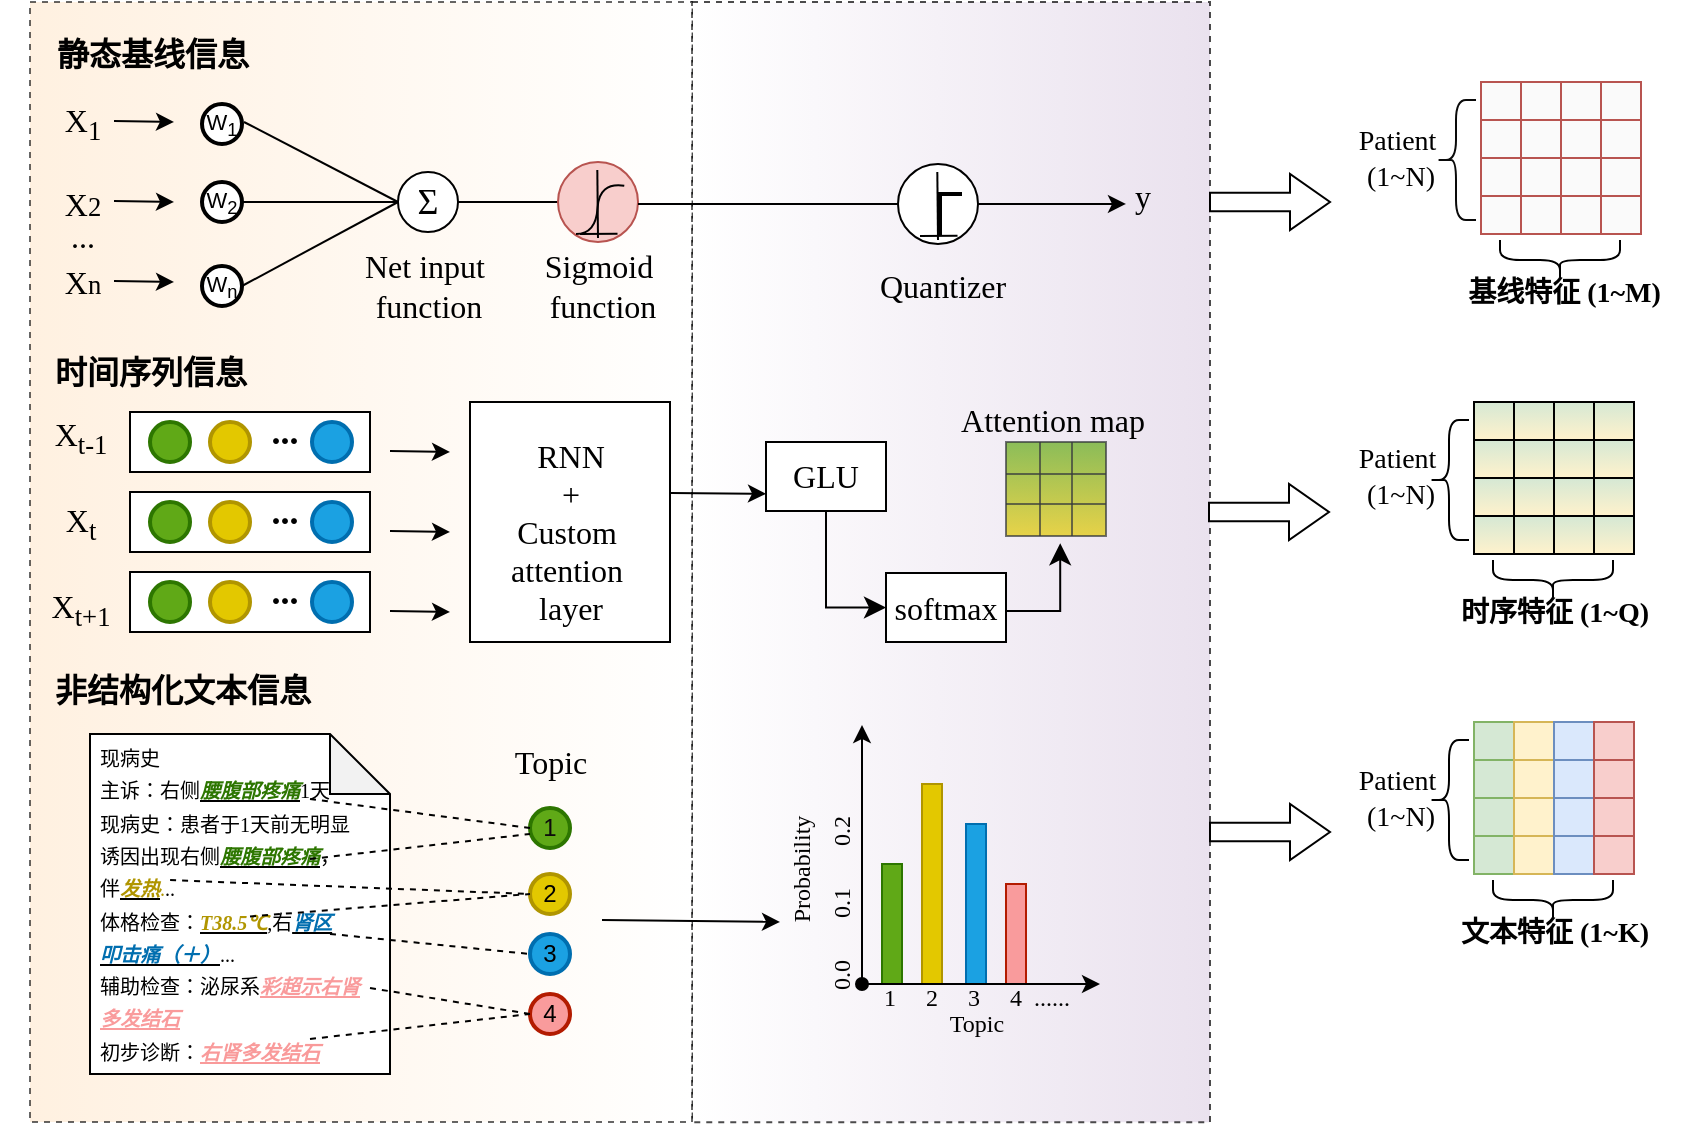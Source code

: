 <mxfile version="24.6.4" type="github">
  <diagram name="第 1 页" id="3Ex1gelbT3P_ntSuGqmM">
    <mxGraphModel dx="1006" dy="711" grid="1" gridSize="10" guides="1" tooltips="1" connect="1" arrows="1" fold="1" page="1" pageScale="1" pageWidth="1169" pageHeight="827" math="1" shadow="0">
      <root>
        <mxCell id="0" />
        <mxCell id="1" parent="0" />
        <mxCell id="1dCOiZsP5RgUN_IQabog-585" value="" style="rounded=0;whiteSpace=wrap;html=1;gradientColor=#e1d5e7;gradientDirection=east;opacity=70;dashed=1;" vertex="1" parent="1">
          <mxGeometry x="581" y="80" width="259" height="560.13" as="geometry" />
        </mxCell>
        <mxCell id="1dCOiZsP5RgUN_IQabog-583" value="" style="rounded=0;whiteSpace=wrap;html=1;gradientColor=#ffe7cc;gradientDirection=west;opacity=60;dashed=1;" vertex="1" parent="1">
          <mxGeometry x="250" y="80" width="331" height="560" as="geometry" />
        </mxCell>
        <mxCell id="1dCOiZsP5RgUN_IQabog-1" value="&lt;p style=&quot;margin-top: 0pt; margin-bottom: 0pt; margin-left: 0in; direction: ltr; unicode-bidi: embed; font-size: 16px;&quot;&gt;&lt;b&gt;&lt;span style=&quot;font-family: 宋体;&quot;&gt;静态基线&lt;/span&gt;&lt;span style=&quot;font-family: 宋体;&quot;&gt;信息&lt;/span&gt;&lt;/b&gt;&lt;/p&gt;" style="text;html=1;align=center;verticalAlign=middle;resizable=0;points=[];autosize=1;strokeColor=none;fillColor=none;" vertex="1" parent="1">
          <mxGeometry x="251" y="91" width="120" height="30" as="geometry" />
        </mxCell>
        <mxCell id="1dCOiZsP5RgUN_IQabog-3" value="&lt;p style=&quot;margin-top: 0pt; margin-bottom: 0pt; margin-left: 0in; direction: ltr; unicode-bidi: embed; font-size: 16px;&quot;&gt;&lt;font style=&quot;font-size: 16px;&quot; face=&quot;宋体&quot;&gt;&lt;b&gt;&lt;span style=&quot;&quot;&gt;非&lt;/span&gt;&lt;span style=&quot;&quot;&gt;结构化文本信息&lt;/span&gt;&lt;/b&gt;&lt;/font&gt;&lt;/p&gt;" style="text;html=1;align=center;verticalAlign=middle;resizable=0;points=[];autosize=1;strokeColor=none;fillColor=none;" vertex="1" parent="1">
          <mxGeometry x="251" y="409" width="150" height="30" as="geometry" />
        </mxCell>
        <mxCell id="1dCOiZsP5RgUN_IQabog-84" value="&lt;p style=&quot;language:zh-CN;margin-top:0pt;margin-bottom:0pt;margin-left:0in;&lt;br/&gt;text-align:left;direction:ltr;unicode-bidi:embed;mso-line-break-override:none;&lt;br/&gt;word-break:normal;punctuation-wrap:hanging&quot;&gt;&lt;font face=&quot;Times New Roman&quot; style=&quot;font-size: 16px;&quot;&gt;Sigmoid&amp;nbsp;&lt;/font&gt;&lt;/p&gt;&lt;p style=&quot;language:zh-CN;margin-top:0pt;margin-bottom:0pt;margin-left:0in;&lt;br/&gt;text-align:left;direction:ltr;unicode-bidi:embed;mso-line-break-override:none;&lt;br/&gt;word-break:normal;punctuation-wrap:hanging&quot;&gt;&lt;font face=&quot;Times New Roman&quot; style=&quot;font-size: 16px;&quot;&gt;function&lt;/font&gt;&lt;/p&gt;" style="text;html=1;align=center;verticalAlign=middle;resizable=0;points=[];autosize=1;strokeColor=none;fillColor=none;" vertex="1" parent="1">
          <mxGeometry x="496" y="197" width="80" height="50" as="geometry" />
        </mxCell>
        <mxCell id="1dCOiZsP5RgUN_IQabog-91" value="" style="endArrow=classic;html=1;rounded=0;" edge="1" parent="1">
          <mxGeometry width="50" height="50" relative="1" as="geometry">
            <mxPoint x="430" y="304.5" as="sourcePoint" />
            <mxPoint x="460" y="305" as="targetPoint" />
          </mxGeometry>
        </mxCell>
        <mxCell id="1dCOiZsP5RgUN_IQabog-92" value="" style="endArrow=classic;html=1;rounded=0;" edge="1" parent="1">
          <mxGeometry width="50" height="50" relative="1" as="geometry">
            <mxPoint x="430" y="344.5" as="sourcePoint" />
            <mxPoint x="460" y="345" as="targetPoint" />
          </mxGeometry>
        </mxCell>
        <mxCell id="1dCOiZsP5RgUN_IQabog-93" value="" style="endArrow=classic;html=1;rounded=0;" edge="1" parent="1">
          <mxGeometry width="50" height="50" relative="1" as="geometry">
            <mxPoint x="430" y="384.5" as="sourcePoint" />
            <mxPoint x="460" y="385" as="targetPoint" />
          </mxGeometry>
        </mxCell>
        <mxCell id="1dCOiZsP5RgUN_IQabog-115" value="" style="rounded=0;whiteSpace=wrap;html=1;" vertex="1" parent="1">
          <mxGeometry x="470" y="280" width="100" height="120" as="geometry" />
        </mxCell>
        <mxCell id="1dCOiZsP5RgUN_IQabog-116" value="&lt;p style=&quot;margin-top: 0pt; margin-bottom: 0pt; margin-left: 0in; direction: ltr; unicode-bidi: embed; font-size: 16px;&quot;&gt;&lt;font face=&quot;Times New Roman&quot; style=&quot;font-size: 16px;&quot;&gt;RNN&lt;/font&gt;&lt;/p&gt;&lt;p style=&quot;margin-top: 0pt; margin-bottom: 0pt; margin-left: 0in; direction: ltr; unicode-bidi: embed; font-size: 16px;&quot;&gt;&lt;font face=&quot;Times New Roman&quot; style=&quot;font-size: 16px;&quot;&gt;+&lt;/font&gt;&lt;/p&gt;&lt;p style=&quot;margin-top: 0pt; margin-bottom: 0pt; margin-left: 0in; direction: ltr; unicode-bidi: embed; font-size: 16px;&quot;&gt;&lt;font face=&quot;Times New Roman&quot; style=&quot;font-size: 16px;&quot;&gt;Custom&amp;nbsp;&lt;/font&gt;&lt;/p&gt;&lt;p style=&quot;margin-top: 0pt; margin-bottom: 0pt; margin-left: 0in; direction: ltr; unicode-bidi: embed; font-size: 16px;&quot;&gt;&lt;font face=&quot;Times New Roman&quot; style=&quot;font-size: 16px;&quot;&gt;attention&amp;nbsp;&lt;/font&gt;&lt;/p&gt;&lt;p style=&quot;margin-top: 0pt; margin-bottom: 0pt; margin-left: 0in; direction: ltr; unicode-bidi: embed; font-size: 16px;&quot;&gt;&lt;font face=&quot;Times New Roman&quot; style=&quot;font-size: 16px;&quot;&gt;layer&lt;/font&gt;&lt;/p&gt;" style="text;html=1;align=center;verticalAlign=middle;resizable=0;points=[];autosize=1;strokeColor=none;fillColor=none;" vertex="1" parent="1">
          <mxGeometry x="480" y="290" width="80" height="110" as="geometry" />
        </mxCell>
        <mxCell id="1dCOiZsP5RgUN_IQabog-118" value="" style="endArrow=classic;html=1;rounded=0;exitX=0.965;exitY=0.379;exitDx=0;exitDy=0;exitPerimeter=0;entryX=0;entryY=0.75;entryDx=0;entryDy=0;" edge="1" parent="1" target="1dCOiZsP5RgUN_IQabog-459">
          <mxGeometry width="50" height="50" relative="1" as="geometry">
            <mxPoint x="570.5" y="325.48" as="sourcePoint" />
            <mxPoint x="600" y="326" as="targetPoint" />
          </mxGeometry>
        </mxCell>
        <mxCell id="1dCOiZsP5RgUN_IQabog-217" value="" style="shape=note;whiteSpace=wrap;html=1;backgroundOutline=1;darkOpacity=0.05;" vertex="1" parent="1">
          <mxGeometry x="280" y="446" width="150" height="170" as="geometry" />
        </mxCell>
        <mxCell id="1dCOiZsP5RgUN_IQabog-219" value="&lt;p style=&quot;margin-top: 0pt; margin-bottom: 0pt; margin-left: 0in; direction: ltr; unicode-bidi: embed; line-height: 170%;&quot;&gt;&lt;font face=&quot;宋体&quot;&gt;&lt;span style=&quot;font-size: 10px;&quot;&gt;现病史&lt;/span&gt;&lt;/font&gt;&lt;/p&gt;&lt;p style=&quot;margin-top: 0pt; margin-bottom: 0pt; margin-left: 0in; direction: ltr; unicode-bidi: embed; line-height: 170%;&quot;&gt;&lt;font style=&quot;font-size: 10px;&quot; face=&quot;宋体&quot;&gt;主诉：&lt;/font&gt;&lt;span style=&quot;background-color: initial; font-size: 10px;&quot;&gt;&lt;font face=&quot;宋体&quot;&gt;右侧&lt;u style=&quot;&quot;&gt;&lt;b&gt;&lt;i&gt;&lt;font color=&quot;#2d7600&quot;&gt;腰腹部疼痛&lt;/font&gt;&lt;/i&gt;&lt;/b&gt;&lt;/u&gt;1天&lt;/font&gt;&lt;/span&gt;&lt;/p&gt;&lt;p style=&quot;margin-top: 0pt; margin-bottom: 0pt; margin-left: 0in; direction: ltr; unicode-bidi: embed; line-height: 170%;&quot;&gt;&lt;font style=&quot;font-size: 10px;&quot; face=&quot;宋体&quot;&gt;现病史：&lt;/font&gt;&lt;span style=&quot;background-color: initial; font-size: 10px;&quot;&gt;&lt;font face=&quot;宋体&quot;&gt;患者于1天前无明显&lt;/font&gt;&lt;/span&gt;&lt;/p&gt;&lt;p style=&quot;margin-top: 0pt; margin-bottom: 0pt; margin-left: 0in; direction: ltr; unicode-bidi: embed; line-height: 170%;&quot;&gt;&lt;span style=&quot;background-color: initial; font-size: 10px;&quot;&gt;&lt;font face=&quot;宋体&quot;&gt;诱因出现右侧&lt;i&gt;&lt;u&gt;&lt;b&gt;&lt;font color=&quot;#2d7600&quot;&gt;腰腹部疼痛&lt;/font&gt;&lt;/b&gt;&lt;/u&gt;&lt;/i&gt;，&lt;/font&gt;&lt;/span&gt;&lt;/p&gt;&lt;p style=&quot;margin-top: 0pt; margin-bottom: 0pt; margin-left: 0in; direction: ltr; unicode-bidi: embed; line-height: 170%;&quot;&gt;&lt;span style=&quot;background-color: initial; font-size: 10px;&quot;&gt;&lt;font face=&quot;宋体&quot;&gt;伴&lt;i&gt;&lt;b&gt;&lt;u&gt;&lt;font color=&quot;#b09500&quot;&gt;发热&lt;/font&gt;&lt;/u&gt;&lt;/b&gt;&lt;/i&gt;&lt;/font&gt;&lt;/span&gt;&lt;span style=&quot;background-color: initial; font-family: 宋体; font-size: 10px;&quot;&gt;&lt;font color=&quot;#b09500&quot;&gt;.&lt;/font&gt;..&lt;/span&gt;&lt;/p&gt;&lt;p style=&quot;margin-top: 0pt; margin-bottom: 0pt; margin-left: 0in; direction: ltr; unicode-bidi: embed; line-height: 170%;&quot;&gt;&lt;font style=&quot;background-color: initial; font-size: 10px;&quot; face=&quot;宋体&quot;&gt;体格检查：&lt;/font&gt;&lt;span style=&quot;background-color: initial; font-size: 10px;&quot;&gt;&lt;font face=&quot;宋体&quot;&gt;&lt;i&gt;&lt;u&gt;&lt;b&gt;&lt;font color=&quot;#b09500&quot;&gt;T38.5℃&lt;/font&gt;&lt;/b&gt;&lt;/u&gt;&lt;/i&gt;,&lt;/font&gt;&lt;/span&gt;&lt;span style=&quot;background-color: initial; font-size: 10px;&quot;&gt;&lt;font face=&quot;宋体&quot;&gt;右&lt;b&gt;&lt;i&gt;&lt;u&gt;&lt;font color=&quot;#006eaf&quot;&gt;肾区&lt;/font&gt;&lt;/u&gt;&lt;/i&gt;&lt;/b&gt;&lt;/font&gt;&lt;/span&gt;&lt;/p&gt;&lt;p style=&quot;margin-top: 0pt; margin-bottom: 0pt; margin-left: 0in; direction: ltr; unicode-bidi: embed; line-height: 170%;&quot;&gt;&lt;span style=&quot;background-color: initial; font-size: 10px;&quot;&gt;&lt;font face=&quot;宋体&quot;&gt;&lt;b&gt;&lt;i&gt;&lt;u&gt;&lt;font color=&quot;#006eaf&quot;&gt;叩击痛（＋）&lt;/font&gt;&lt;/u&gt;&lt;/i&gt;&lt;/b&gt;...&lt;/font&gt;&lt;/span&gt;&lt;/p&gt;&lt;p style=&quot;margin-top: 0pt; margin-bottom: 0pt; margin-left: 0in; direction: ltr; unicode-bidi: embed; line-height: 170%;&quot;&gt;&lt;font style=&quot;font-size: 10px;&quot; face=&quot;宋体&quot;&gt;辅助检查：&lt;/font&gt;&lt;span style=&quot;background-color: initial; font-size: 10px;&quot;&gt;&lt;font face=&quot;宋体&quot;&gt;泌尿系&lt;i&gt;&lt;b style=&quot;&quot;&gt;&lt;font style=&quot;&quot; color=&quot;#f99b9c&quot;&gt;&lt;u&gt;彩超示右肾&lt;/u&gt;&lt;/font&gt;&lt;/b&gt;&lt;/i&gt;&lt;/font&gt;&lt;/span&gt;&lt;/p&gt;&lt;p style=&quot;margin-top: 0pt; margin-bottom: 0pt; margin-left: 0in; direction: ltr; unicode-bidi: embed; line-height: 170%;&quot;&gt;&lt;span style=&quot;background-color: initial; font-size: 10px;&quot;&gt;&lt;font color=&quot;#f99b9c&quot; face=&quot;宋体&quot;&gt;&lt;i&gt;&lt;b style=&quot;&quot;&gt;&lt;u&gt;多发结石&lt;/u&gt;&lt;/b&gt;&lt;/i&gt;&lt;/font&gt;&lt;/span&gt;&lt;/p&gt;&lt;p style=&quot;margin-top: 0pt; margin-bottom: 0pt; margin-left: 0in; direction: ltr; unicode-bidi: embed; line-height: 170%;&quot;&gt;&lt;font style=&quot;font-size: 10px;&quot; face=&quot;宋体&quot;&gt;初步诊断：&lt;/font&gt;&lt;span style=&quot;background-color: initial; font-size: 10px;&quot;&gt;&lt;font color=&quot;#f99a9a&quot; face=&quot;宋体&quot;&gt;&lt;u&gt;&lt;i style=&quot;&quot;&gt;&lt;b style=&quot;&quot;&gt;右肾&lt;/b&gt;&lt;/i&gt;&lt;b style=&quot;&quot;&gt;&lt;i style=&quot;&quot;&gt;多发结石&lt;/i&gt;&lt;/b&gt;&lt;/u&gt;&lt;/font&gt;&lt;/span&gt;&lt;/p&gt;" style="text;html=1;align=left;verticalAlign=middle;resizable=0;points=[];autosize=1;strokeColor=none;fillColor=none;fontSize=9;" vertex="1" parent="1">
          <mxGeometry x="283" y="447" width="150" height="170" as="geometry" />
        </mxCell>
        <mxCell id="1dCOiZsP5RgUN_IQabog-221" value="&lt;font color=&quot;#0d0c0c&quot;&gt;1&lt;/font&gt;" style="ellipse;whiteSpace=wrap;html=1;aspect=fixed;fillColor=#60a917;strokeColor=#2D7600;fontColor=#ffffff;strokeWidth=2;" vertex="1" parent="1">
          <mxGeometry x="500" y="483" width="20" height="20" as="geometry" />
        </mxCell>
        <mxCell id="1dCOiZsP5RgUN_IQabog-222" value="2" style="ellipse;whiteSpace=wrap;html=1;aspect=fixed;fillColor=#e3c800;fontColor=#000000;strokeColor=#B09500;strokeWidth=2;" vertex="1" parent="1">
          <mxGeometry x="500" y="516" width="20" height="20" as="geometry" />
        </mxCell>
        <mxCell id="1dCOiZsP5RgUN_IQabog-223" value="3" style="ellipse;whiteSpace=wrap;html=1;aspect=fixed;fillColor=#1ba1e2;fontColor=#000000;strokeColor=#006eaf;strokeWidth=2;" vertex="1" parent="1">
          <mxGeometry x="500" y="546" width="20" height="20" as="geometry" />
        </mxCell>
        <mxCell id="1dCOiZsP5RgUN_IQabog-224" value="4" style="ellipse;whiteSpace=wrap;html=1;aspect=fixed;fillColor=#f99b9c;fontColor=#000000;strokeColor=#b31b00;strokeWidth=2;" vertex="1" parent="1">
          <mxGeometry x="500" y="576" width="20" height="20" as="geometry" />
        </mxCell>
        <mxCell id="1dCOiZsP5RgUN_IQabog-228" value="&lt;p style=&quot;margin-top: 0pt; margin-bottom: 0pt; margin-left: 0in; direction: ltr; unicode-bidi: embed; font-size: 16px;&quot;&gt;&lt;font face=&quot;Times New Roman&quot;&gt;Topic&lt;/font&gt;&lt;/p&gt;" style="text;html=1;align=center;verticalAlign=middle;resizable=0;points=[];autosize=1;strokeColor=none;fillColor=none;" vertex="1" parent="1">
          <mxGeometry x="480" y="444.5" width="60" height="30" as="geometry" />
        </mxCell>
        <mxCell id="1dCOiZsP5RgUN_IQabog-230" value="" style="endArrow=none;dashed=1;html=1;rounded=0;entryX=0;entryY=0.5;entryDx=0;entryDy=0;" edge="1" parent="1" target="1dCOiZsP5RgUN_IQabog-221">
          <mxGeometry width="50" height="50" relative="1" as="geometry">
            <mxPoint x="390" y="478.5" as="sourcePoint" />
            <mxPoint x="500" y="486" as="targetPoint" />
          </mxGeometry>
        </mxCell>
        <mxCell id="1dCOiZsP5RgUN_IQabog-231" value="" style="endArrow=none;dashed=1;html=1;rounded=0;" edge="1" parent="1">
          <mxGeometry width="50" height="50" relative="1" as="geometry">
            <mxPoint x="390" y="508.5" as="sourcePoint" />
            <mxPoint x="500" y="496" as="targetPoint" />
          </mxGeometry>
        </mxCell>
        <mxCell id="1dCOiZsP5RgUN_IQabog-234" value="" style="endArrow=none;dashed=1;html=1;rounded=0;exitX=0.247;exitY=0.465;exitDx=0;exitDy=0;exitPerimeter=0;" edge="1" parent="1">
          <mxGeometry width="50" height="50" relative="1" as="geometry">
            <mxPoint x="320.05" y="519.05" as="sourcePoint" />
            <mxPoint x="500" y="526" as="targetPoint" />
          </mxGeometry>
        </mxCell>
        <mxCell id="1dCOiZsP5RgUN_IQabog-236" value="" style="endArrow=none;dashed=1;html=1;rounded=0;" edge="1" parent="1">
          <mxGeometry width="50" height="50" relative="1" as="geometry">
            <mxPoint x="360" y="537.25" as="sourcePoint" />
            <mxPoint x="500" y="526" as="targetPoint" />
          </mxGeometry>
        </mxCell>
        <mxCell id="1dCOiZsP5RgUN_IQabog-237" value="" style="endArrow=none;dashed=1;html=1;rounded=0;entryX=0;entryY=0.5;entryDx=0;entryDy=0;exitX=0.78;exitY=0.582;exitDx=0;exitDy=0;exitPerimeter=0;" edge="1" parent="1" source="1dCOiZsP5RgUN_IQabog-219" target="1dCOiZsP5RgUN_IQabog-223">
          <mxGeometry width="50" height="50" relative="1" as="geometry">
            <mxPoint x="370" y="558.5" as="sourcePoint" />
            <mxPoint x="480" y="546" as="targetPoint" />
          </mxGeometry>
        </mxCell>
        <mxCell id="1dCOiZsP5RgUN_IQabog-239" value="" style="endArrow=none;dashed=1;html=1;rounded=0;" edge="1" parent="1">
          <mxGeometry width="50" height="50" relative="1" as="geometry">
            <mxPoint x="390" y="598.5" as="sourcePoint" />
            <mxPoint x="500" y="586" as="targetPoint" />
          </mxGeometry>
        </mxCell>
        <mxCell id="1dCOiZsP5RgUN_IQabog-240" value="" style="endArrow=none;dashed=1;html=1;rounded=0;entryX=0;entryY=0.5;entryDx=0;entryDy=0;" edge="1" parent="1" target="1dCOiZsP5RgUN_IQabog-224">
          <mxGeometry width="50" height="50" relative="1" as="geometry">
            <mxPoint x="420" y="573" as="sourcePoint" />
            <mxPoint x="530" y="560.5" as="targetPoint" />
          </mxGeometry>
        </mxCell>
        <mxCell id="1dCOiZsP5RgUN_IQabog-241" value="" style="endArrow=classic;html=1;rounded=0;" edge="1" parent="1">
          <mxGeometry width="50" height="50" relative="1" as="geometry">
            <mxPoint x="536" y="539" as="sourcePoint" />
            <mxPoint x="625" y="540" as="targetPoint" />
          </mxGeometry>
        </mxCell>
        <mxCell id="1dCOiZsP5RgUN_IQabog-264" value="" style="group" vertex="1" connectable="0" parent="1">
          <mxGeometry x="621" y="441.5" width="164" height="164.5" as="geometry" />
        </mxCell>
        <mxCell id="1dCOiZsP5RgUN_IQabog-244" value="" style="endArrow=classic;html=1;rounded=0;startArrow=oval;startFill=1;" edge="1" parent="1dCOiZsP5RgUN_IQabog-264">
          <mxGeometry width="50" height="50" relative="1" as="geometry">
            <mxPoint x="45" y="129.5" as="sourcePoint" />
            <mxPoint x="45" as="targetPoint" />
          </mxGeometry>
        </mxCell>
        <mxCell id="1dCOiZsP5RgUN_IQabog-245" value="&lt;font face=&quot;Times New Roman&quot;&gt;Probability&lt;/font&gt;" style="text;html=1;align=center;verticalAlign=middle;resizable=0;points=[];autosize=1;strokeColor=none;fillColor=none;rotation=-90;" vertex="1" parent="1dCOiZsP5RgUN_IQabog-264">
          <mxGeometry x="-25" y="57.5" width="80" height="30" as="geometry" />
        </mxCell>
        <mxCell id="1dCOiZsP5RgUN_IQabog-246" value="&lt;font face=&quot;Times New Roman&quot;&gt;Topic&lt;/font&gt;" style="text;html=1;align=center;verticalAlign=middle;resizable=0;points=[];autosize=1;strokeColor=none;fillColor=none;rotation=0;" vertex="1" parent="1dCOiZsP5RgUN_IQabog-264">
          <mxGeometry x="77" y="134.5" width="50" height="30" as="geometry" />
        </mxCell>
        <mxCell id="1dCOiZsP5RgUN_IQabog-248" value="&lt;font face=&quot;Times New Roman&quot;&gt;1&amp;nbsp; &amp;nbsp; &amp;nbsp;2&amp;nbsp; &amp;nbsp; &amp;nbsp;3&amp;nbsp; &amp;nbsp; &amp;nbsp;4&amp;nbsp; ......&lt;/font&gt;" style="text;html=1;align=center;verticalAlign=middle;resizable=0;points=[];autosize=1;strokeColor=none;fillColor=none;rotation=0;" vertex="1" parent="1dCOiZsP5RgUN_IQabog-264">
          <mxGeometry x="42" y="121.5" width="120" height="30" as="geometry" />
        </mxCell>
        <mxCell id="1dCOiZsP5RgUN_IQabog-249" value="&lt;font face=&quot;Times New Roman&quot;&gt;0.0&amp;nbsp; &amp;nbsp; &amp;nbsp; &amp;nbsp;0.1&amp;nbsp; &amp;nbsp; &amp;nbsp; &amp;nbsp;0.2&lt;/font&gt;" style="text;html=1;align=center;verticalAlign=middle;resizable=0;points=[];autosize=1;strokeColor=none;fillColor=none;rotation=-90;" vertex="1" parent="1dCOiZsP5RgUN_IQabog-264">
          <mxGeometry x="-20" y="74.5" width="110" height="30" as="geometry" />
        </mxCell>
        <mxCell id="1dCOiZsP5RgUN_IQabog-252" value="" style="rounded=0;whiteSpace=wrap;html=1;fillColor=#60a917;strokeColor=#2d7600;" vertex="1" parent="1dCOiZsP5RgUN_IQabog-264">
          <mxGeometry x="55" y="69.5" width="10" height="60" as="geometry" />
        </mxCell>
        <mxCell id="1dCOiZsP5RgUN_IQabog-253" value="" style="rounded=0;whiteSpace=wrap;html=1;fillColor=#e3c800;strokeColor=#b09500;" vertex="1" parent="1dCOiZsP5RgUN_IQabog-264">
          <mxGeometry x="75" y="29.5" width="10" height="100" as="geometry" />
        </mxCell>
        <mxCell id="1dCOiZsP5RgUN_IQabog-255" value="" style="rounded=0;whiteSpace=wrap;html=1;fillColor=#1ba1e2;strokeColor=#006eaf;" vertex="1" parent="1dCOiZsP5RgUN_IQabog-264">
          <mxGeometry x="97" y="49.5" width="10" height="80" as="geometry" />
        </mxCell>
        <mxCell id="1dCOiZsP5RgUN_IQabog-256" value="" style="rounded=0;whiteSpace=wrap;html=1;fillColor=#f99b9c;strokeColor=#b31b00;" vertex="1" parent="1dCOiZsP5RgUN_IQabog-264">
          <mxGeometry x="117" y="79.5" width="10" height="50" as="geometry" />
        </mxCell>
        <mxCell id="1dCOiZsP5RgUN_IQabog-259" value="" style="endArrow=classic;html=1;rounded=0;exitX=0.182;exitY=0.833;exitDx=0;exitDy=0;exitPerimeter=0;" edge="1" parent="1dCOiZsP5RgUN_IQabog-264">
          <mxGeometry width="50" height="50" relative="1" as="geometry">
            <mxPoint x="43.99" y="129.48" as="sourcePoint" />
            <mxPoint x="164" y="129.5" as="targetPoint" />
          </mxGeometry>
        </mxCell>
        <mxCell id="1dCOiZsP5RgUN_IQabog-459" value="&lt;font style=&quot;font-size: 16px;&quot; face=&quot;Times New Roman&quot;&gt;GLU&lt;/font&gt;" style="rounded=0;whiteSpace=wrap;html=1;" vertex="1" parent="1">
          <mxGeometry x="618" y="300" width="60" height="34.5" as="geometry" />
        </mxCell>
        <mxCell id="1dCOiZsP5RgUN_IQabog-461" value="&lt;font style=&quot;font-size: 16px;&quot; face=&quot;Times New Roman&quot;&gt;softmax&lt;/font&gt;" style="rounded=0;whiteSpace=wrap;html=1;" vertex="1" parent="1">
          <mxGeometry x="678" y="365.5" width="60" height="34.5" as="geometry" />
        </mxCell>
        <mxCell id="1dCOiZsP5RgUN_IQabog-467" value="" style="shape=table;startSize=0;container=1;collapsible=0;childLayout=tableLayout;fontSize=16;gradientDirection=north;fillColor=#e3c800;strokeColor=#36393d;gradientColor=#60a917;opacity=70;" vertex="1" parent="1">
          <mxGeometry x="738" y="300" width="50" height="47" as="geometry" />
        </mxCell>
        <mxCell id="1dCOiZsP5RgUN_IQabog-472" value="" style="shape=tableRow;horizontal=0;startSize=0;swimlaneHead=0;swimlaneBody=0;strokeColor=inherit;top=0;left=0;bottom=0;right=0;collapsible=0;dropTarget=0;fillColor=none;points=[[0,0.5],[1,0.5]];portConstraint=eastwest;fontSize=16;opacity=80;" vertex="1" parent="1dCOiZsP5RgUN_IQabog-467">
          <mxGeometry width="50" height="16" as="geometry" />
        </mxCell>
        <mxCell id="1dCOiZsP5RgUN_IQabog-473" value="" style="shape=partialRectangle;html=1;whiteSpace=wrap;connectable=0;strokeColor=inherit;overflow=hidden;fillColor=none;top=0;left=0;bottom=0;right=0;pointerEvents=1;fontSize=16;opacity=80;" vertex="1" parent="1dCOiZsP5RgUN_IQabog-472">
          <mxGeometry width="17" height="16" as="geometry">
            <mxRectangle width="17" height="16" as="alternateBounds" />
          </mxGeometry>
        </mxCell>
        <mxCell id="1dCOiZsP5RgUN_IQabog-474" value="" style="shape=partialRectangle;html=1;whiteSpace=wrap;connectable=0;strokeColor=inherit;overflow=hidden;fillColor=none;top=0;left=0;bottom=0;right=0;pointerEvents=1;fontSize=16;opacity=80;" vertex="1" parent="1dCOiZsP5RgUN_IQabog-472">
          <mxGeometry x="17" width="16" height="16" as="geometry">
            <mxRectangle width="16" height="16" as="alternateBounds" />
          </mxGeometry>
        </mxCell>
        <mxCell id="1dCOiZsP5RgUN_IQabog-475" value="" style="shape=partialRectangle;html=1;whiteSpace=wrap;connectable=0;strokeColor=inherit;overflow=hidden;fillColor=none;top=0;left=0;bottom=0;right=0;pointerEvents=1;fontSize=16;opacity=80;" vertex="1" parent="1dCOiZsP5RgUN_IQabog-472">
          <mxGeometry x="33" width="17" height="16" as="geometry">
            <mxRectangle width="17" height="16" as="alternateBounds" />
          </mxGeometry>
        </mxCell>
        <mxCell id="1dCOiZsP5RgUN_IQabog-468" value="" style="shape=tableRow;horizontal=0;startSize=0;swimlaneHead=0;swimlaneBody=0;strokeColor=inherit;top=0;left=0;bottom=0;right=0;collapsible=0;dropTarget=0;fillColor=none;points=[[0,0.5],[1,0.5]];portConstraint=eastwest;fontSize=16;opacity=80;" vertex="1" parent="1dCOiZsP5RgUN_IQabog-467">
          <mxGeometry y="16" width="50" height="15" as="geometry" />
        </mxCell>
        <mxCell id="1dCOiZsP5RgUN_IQabog-469" value="" style="shape=partialRectangle;html=1;whiteSpace=wrap;connectable=0;strokeColor=inherit;overflow=hidden;fillColor=none;top=0;left=0;bottom=0;right=0;pointerEvents=1;fontSize=16;opacity=80;" vertex="1" parent="1dCOiZsP5RgUN_IQabog-468">
          <mxGeometry width="17" height="15" as="geometry">
            <mxRectangle width="17" height="15" as="alternateBounds" />
          </mxGeometry>
        </mxCell>
        <mxCell id="1dCOiZsP5RgUN_IQabog-470" value="" style="shape=partialRectangle;html=1;whiteSpace=wrap;connectable=0;strokeColor=inherit;overflow=hidden;fillColor=none;top=0;left=0;bottom=0;right=0;pointerEvents=1;fontSize=16;opacity=80;" vertex="1" parent="1dCOiZsP5RgUN_IQabog-468">
          <mxGeometry x="17" width="16" height="15" as="geometry">
            <mxRectangle width="16" height="15" as="alternateBounds" />
          </mxGeometry>
        </mxCell>
        <mxCell id="1dCOiZsP5RgUN_IQabog-471" value="" style="shape=partialRectangle;html=1;whiteSpace=wrap;connectable=0;strokeColor=inherit;overflow=hidden;fillColor=none;top=0;left=0;bottom=0;right=0;pointerEvents=1;fontSize=16;opacity=80;" vertex="1" parent="1dCOiZsP5RgUN_IQabog-468">
          <mxGeometry x="33" width="17" height="15" as="geometry">
            <mxRectangle width="17" height="15" as="alternateBounds" />
          </mxGeometry>
        </mxCell>
        <mxCell id="1dCOiZsP5RgUN_IQabog-476" value="" style="shape=tableRow;horizontal=0;startSize=0;swimlaneHead=0;swimlaneBody=0;strokeColor=inherit;top=0;left=0;bottom=0;right=0;collapsible=0;dropTarget=0;fillColor=none;points=[[0,0.5],[1,0.5]];portConstraint=eastwest;fontSize=16;opacity=80;" vertex="1" parent="1dCOiZsP5RgUN_IQabog-467">
          <mxGeometry y="31" width="50" height="16" as="geometry" />
        </mxCell>
        <mxCell id="1dCOiZsP5RgUN_IQabog-477" value="" style="shape=partialRectangle;html=1;whiteSpace=wrap;connectable=0;strokeColor=inherit;overflow=hidden;fillColor=none;top=0;left=0;bottom=0;right=0;pointerEvents=1;fontSize=16;opacity=80;" vertex="1" parent="1dCOiZsP5RgUN_IQabog-476">
          <mxGeometry width="17" height="16" as="geometry">
            <mxRectangle width="17" height="16" as="alternateBounds" />
          </mxGeometry>
        </mxCell>
        <mxCell id="1dCOiZsP5RgUN_IQabog-478" value="" style="shape=partialRectangle;html=1;whiteSpace=wrap;connectable=0;strokeColor=inherit;overflow=hidden;fillColor=none;top=0;left=0;bottom=0;right=0;pointerEvents=1;fontSize=16;opacity=80;" vertex="1" parent="1dCOiZsP5RgUN_IQabog-476">
          <mxGeometry x="17" width="16" height="16" as="geometry">
            <mxRectangle width="16" height="16" as="alternateBounds" />
          </mxGeometry>
        </mxCell>
        <mxCell id="1dCOiZsP5RgUN_IQabog-479" value="" style="shape=partialRectangle;html=1;whiteSpace=wrap;connectable=0;strokeColor=inherit;overflow=hidden;fillColor=none;top=0;left=0;bottom=0;right=0;pointerEvents=1;fontSize=16;opacity=80;" vertex="1" parent="1dCOiZsP5RgUN_IQabog-476">
          <mxGeometry x="33" width="17" height="16" as="geometry">
            <mxRectangle width="17" height="16" as="alternateBounds" />
          </mxGeometry>
        </mxCell>
        <mxCell id="1dCOiZsP5RgUN_IQabog-481" value="" style="edgeStyle=segmentEdgeStyle;endArrow=classic;html=1;curved=0;rounded=0;endSize=8;startSize=8;entryX=0.542;entryY=1.225;entryDx=0;entryDy=0;entryPerimeter=0;" edge="1" parent="1" target="1dCOiZsP5RgUN_IQabog-476">
          <mxGeometry width="50" height="50" relative="1" as="geometry">
            <mxPoint x="738" y="384.5" as="sourcePoint" />
            <mxPoint x="788" y="334.5" as="targetPoint" />
          </mxGeometry>
        </mxCell>
        <mxCell id="1dCOiZsP5RgUN_IQabog-482" value="" style="edgeStyle=segmentEdgeStyle;endArrow=classic;html=1;curved=0;rounded=0;endSize=8;startSize=8;entryX=0;entryY=0.5;entryDx=0;entryDy=0;exitX=0.5;exitY=1;exitDx=0;exitDy=0;" edge="1" parent="1" source="1dCOiZsP5RgUN_IQabog-459" target="1dCOiZsP5RgUN_IQabog-461">
          <mxGeometry width="50" height="50" relative="1" as="geometry">
            <mxPoint x="618" y="384.5" as="sourcePoint" />
            <mxPoint x="668" y="334.5" as="targetPoint" />
            <Array as="points">
              <mxPoint x="648" y="383" />
            </Array>
          </mxGeometry>
        </mxCell>
        <mxCell id="1dCOiZsP5RgUN_IQabog-483" value="&lt;font style=&quot;font-size: 16px;&quot; face=&quot;Times New Roman&quot;&gt;Attention map&lt;/font&gt;" style="text;html=1;align=center;verticalAlign=middle;resizable=0;points=[];autosize=1;strokeColor=none;fillColor=none;" vertex="1" parent="1">
          <mxGeometry x="701" y="274" width="120" height="30" as="geometry" />
        </mxCell>
        <mxCell id="1dCOiZsP5RgUN_IQabog-486" value="&lt;font style=&quot;font-size: 11px;&quot;&gt;W&lt;sub&gt;1&lt;/sub&gt;&lt;/font&gt;" style="ellipse;whiteSpace=wrap;html=1;aspect=fixed;strokeWidth=2;" vertex="1" parent="1">
          <mxGeometry x="336" y="131" width="20" height="20" as="geometry" />
        </mxCell>
        <mxCell id="1dCOiZsP5RgUN_IQabog-488" value="&lt;font style=&quot;font-size: 11px;&quot;&gt;W&lt;sub&gt;2&lt;/sub&gt;&lt;/font&gt;" style="ellipse;whiteSpace=wrap;html=1;aspect=fixed;strokeWidth=2;" vertex="1" parent="1">
          <mxGeometry x="336" y="170" width="20" height="20" as="geometry" />
        </mxCell>
        <mxCell id="1dCOiZsP5RgUN_IQabog-489" value="&lt;font style=&quot;font-size: 11px;&quot;&gt;W&lt;sub&gt;n&lt;/sub&gt;&lt;/font&gt;" style="ellipse;whiteSpace=wrap;html=1;aspect=fixed;strokeWidth=2;" vertex="1" parent="1">
          <mxGeometry x="336" y="212" width="20" height="20" as="geometry" />
        </mxCell>
        <mxCell id="1dCOiZsP5RgUN_IQabog-493" value="&lt;font style=&quot;font-size: 18px;&quot; face=&quot;Times New Roman&quot;&gt;Σ&lt;/font&gt;" style="ellipse;whiteSpace=wrap;html=1;aspect=fixed;" vertex="1" parent="1">
          <mxGeometry x="434" y="165" width="30" height="30" as="geometry" />
        </mxCell>
        <mxCell id="1dCOiZsP5RgUN_IQabog-495" value="&lt;p style=&quot;language:zh-CN;margin-top:0pt;margin-bottom:0pt;margin-left:0in;&lt;br/&gt;text-align:left;direction:ltr;unicode-bidi:embed;mso-line-break-override:none;&lt;br/&gt;word-break:normal;punctuation-wrap:hanging&quot;&gt;&lt;font face=&quot;Times New Roman&quot;&gt;&lt;span style=&quot;font-size: 16px;&quot;&gt;Net input&amp;nbsp;&lt;/span&gt;&lt;/font&gt;&lt;/p&gt;&lt;p style=&quot;language:zh-CN;margin-top:0pt;margin-bottom:0pt;margin-left:0in;&lt;br/&gt;text-align:left;direction:ltr;unicode-bidi:embed;mso-line-break-override:none;&lt;br/&gt;word-break:normal;punctuation-wrap:hanging&quot;&gt;&lt;font face=&quot;Times New Roman&quot;&gt;&lt;span style=&quot;font-size: 16px;&quot;&gt;function&lt;/span&gt;&lt;/font&gt;&lt;/p&gt;" style="text;html=1;align=center;verticalAlign=middle;resizable=0;points=[];autosize=1;strokeColor=none;fillColor=none;" vertex="1" parent="1">
          <mxGeometry x="404" y="197" width="90" height="50" as="geometry" />
        </mxCell>
        <mxCell id="1dCOiZsP5RgUN_IQabog-500" value="&lt;p style=&quot;language:zh-CN;margin-top:0pt;margin-bottom:0pt;margin-left:0in;&lt;br/&gt;text-align:left;direction:ltr;unicode-bidi:embed;mso-line-break-override:none;&lt;br/&gt;word-break:normal;punctuation-wrap:hanging&quot;&gt;&lt;font face=&quot;Times New Roman&quot;&gt;&lt;span style=&quot;font-size: 16px;&quot;&gt;X&lt;sub&gt;1&lt;/sub&gt;&lt;/span&gt;&lt;/font&gt;&lt;/p&gt;" style="text;html=1;align=center;verticalAlign=middle;resizable=0;points=[];autosize=1;strokeColor=none;fillColor=none;" vertex="1" parent="1">
          <mxGeometry x="256" y="121" width="40" height="40" as="geometry" />
        </mxCell>
        <mxCell id="1dCOiZsP5RgUN_IQabog-502" value="&lt;p style=&quot;language:zh-CN;margin-top:0pt;margin-bottom:0pt;margin-left:0in;&lt;br/&gt;text-align:left;direction:ltr;unicode-bidi:embed;mso-line-break-override:none;&lt;br/&gt;word-break:normal;punctuation-wrap:hanging&quot;&gt;&lt;font face=&quot;Times New Roman&quot;&gt;&lt;span style=&quot;font-size: 16px;&quot;&gt;X&lt;/span&gt;&lt;span style=&quot;font-size: 13.333px;&quot;&gt;2&lt;/span&gt;&lt;/font&gt;&lt;/p&gt;" style="text;html=1;align=center;verticalAlign=middle;resizable=0;points=[];autosize=1;strokeColor=none;fillColor=none;" vertex="1" parent="1">
          <mxGeometry x="256" y="166" width="40" height="30" as="geometry" />
        </mxCell>
        <mxCell id="1dCOiZsP5RgUN_IQabog-503" value="&lt;p style=&quot;language:zh-CN;margin-top:0pt;margin-bottom:0pt;margin-left:0in;&lt;br/&gt;text-align:left;direction:ltr;unicode-bidi:embed;mso-line-break-override:none;&lt;br/&gt;word-break:normal;punctuation-wrap:hanging&quot;&gt;&lt;font face=&quot;Times New Roman&quot;&gt;&lt;span style=&quot;font-size: 16px;&quot;&gt;X&lt;/span&gt;&lt;span style=&quot;font-size: 13.333px;&quot;&gt;n&lt;/span&gt;&lt;/font&gt;&lt;/p&gt;" style="text;html=1;align=center;verticalAlign=middle;resizable=0;points=[];autosize=1;strokeColor=none;fillColor=none;" vertex="1" parent="1">
          <mxGeometry x="256" y="205" width="40" height="30" as="geometry" />
        </mxCell>
        <mxCell id="1dCOiZsP5RgUN_IQabog-511" value="" style="endArrow=classic;html=1;rounded=0;" edge="1" parent="1">
          <mxGeometry width="50" height="50" relative="1" as="geometry">
            <mxPoint x="292" y="139.5" as="sourcePoint" />
            <mxPoint x="322" y="140" as="targetPoint" />
          </mxGeometry>
        </mxCell>
        <mxCell id="1dCOiZsP5RgUN_IQabog-512" value="" style="endArrow=classic;html=1;rounded=0;" edge="1" parent="1">
          <mxGeometry width="50" height="50" relative="1" as="geometry">
            <mxPoint x="292" y="179.5" as="sourcePoint" />
            <mxPoint x="322" y="180" as="targetPoint" />
          </mxGeometry>
        </mxCell>
        <mxCell id="1dCOiZsP5RgUN_IQabog-513" value="" style="endArrow=classic;html=1;rounded=0;" edge="1" parent="1">
          <mxGeometry width="50" height="50" relative="1" as="geometry">
            <mxPoint x="292" y="219.5" as="sourcePoint" />
            <mxPoint x="322" y="220" as="targetPoint" />
          </mxGeometry>
        </mxCell>
        <mxCell id="1dCOiZsP5RgUN_IQabog-514" value="" style="endArrow=none;html=1;rounded=0;entryX=0;entryY=0.5;entryDx=0;entryDy=0;" edge="1" parent="1" target="1dCOiZsP5RgUN_IQabog-493">
          <mxGeometry width="50" height="50" relative="1" as="geometry">
            <mxPoint x="357" y="140" as="sourcePoint" />
            <mxPoint x="407" y="90" as="targetPoint" />
          </mxGeometry>
        </mxCell>
        <mxCell id="1dCOiZsP5RgUN_IQabog-515" value="" style="endArrow=none;html=1;rounded=0;entryX=0;entryY=0.5;entryDx=0;entryDy=0;exitX=1;exitY=0.5;exitDx=0;exitDy=0;" edge="1" parent="1" source="1dCOiZsP5RgUN_IQabog-488" target="1dCOiZsP5RgUN_IQabog-493">
          <mxGeometry width="50" height="50" relative="1" as="geometry">
            <mxPoint x="367" y="150" as="sourcePoint" />
            <mxPoint x="444" y="190" as="targetPoint" />
          </mxGeometry>
        </mxCell>
        <mxCell id="1dCOiZsP5RgUN_IQabog-516" value="" style="endArrow=none;html=1;rounded=0;entryX=0;entryY=0.5;entryDx=0;entryDy=0;exitX=1;exitY=0.5;exitDx=0;exitDy=0;" edge="1" parent="1" source="1dCOiZsP5RgUN_IQabog-489" target="1dCOiZsP5RgUN_IQabog-493">
          <mxGeometry width="50" height="50" relative="1" as="geometry">
            <mxPoint x="377" y="160" as="sourcePoint" />
            <mxPoint x="454" y="200" as="targetPoint" />
          </mxGeometry>
        </mxCell>
        <mxCell id="1dCOiZsP5RgUN_IQabog-517" value="" style="endArrow=none;html=1;rounded=0;entryX=0;entryY=0.5;entryDx=0;entryDy=0;exitX=1;exitY=0.5;exitDx=0;exitDy=0;" edge="1" parent="1" source="1dCOiZsP5RgUN_IQabog-493" target="1dCOiZsP5RgUN_IQabog-490">
          <mxGeometry width="50" height="50" relative="1" as="geometry">
            <mxPoint x="387" y="170" as="sourcePoint" />
            <mxPoint x="464" y="210" as="targetPoint" />
          </mxGeometry>
        </mxCell>
        <mxCell id="1dCOiZsP5RgUN_IQabog-530" value="&lt;p style=&quot;language:zh-CN;margin-top:0pt;margin-bottom:0pt;margin-left:0in;&lt;br/&gt;text-align:left;direction:ltr;unicode-bidi:embed;mso-line-break-override:none;&lt;br/&gt;word-break:normal;punctuation-wrap:hanging&quot;&gt;&lt;font face=&quot;Times New Roman&quot;&gt;&lt;span style=&quot;font-size: 16px;&quot;&gt;y&lt;/span&gt;&lt;/font&gt;&lt;/p&gt;" style="text;html=1;align=center;verticalAlign=middle;resizable=0;points=[];autosize=1;strokeColor=none;fillColor=none;" vertex="1" parent="1">
          <mxGeometry x="791" y="162" width="30" height="30" as="geometry" />
        </mxCell>
        <mxCell id="1dCOiZsP5RgUN_IQabog-531" value="" style="group" vertex="1" connectable="0" parent="1">
          <mxGeometry x="514" y="160" width="40" height="40" as="geometry" />
        </mxCell>
        <mxCell id="1dCOiZsP5RgUN_IQabog-490" value="" style="ellipse;whiteSpace=wrap;html=1;aspect=fixed;fillColor=#f8cecc;strokeColor=#b85450;" vertex="1" parent="1dCOiZsP5RgUN_IQabog-531">
          <mxGeometry width="40" height="40" as="geometry" />
        </mxCell>
        <mxCell id="1dCOiZsP5RgUN_IQabog-521" value="" style="endArrow=none;html=1;rounded=0;" edge="1" parent="1dCOiZsP5RgUN_IQabog-531">
          <mxGeometry width="50" height="50" relative="1" as="geometry">
            <mxPoint x="19.66" y="4" as="sourcePoint" />
            <mxPoint x="20" y="38" as="targetPoint" />
          </mxGeometry>
        </mxCell>
        <mxCell id="1dCOiZsP5RgUN_IQabog-523" value="" style="curved=1;endArrow=none;html=1;rounded=0;endFill=0;entryX=1;entryY=0;entryDx=0;entryDy=0;" edge="1" parent="1dCOiZsP5RgUN_IQabog-531">
          <mxGeometry width="50" height="50" relative="1" as="geometry">
            <mxPoint x="9" y="36" as="sourcePoint" />
            <mxPoint x="33.142" y="11.858" as="targetPoint" />
            <Array as="points">
              <mxPoint x="19" y="36" />
              <mxPoint x="20.5" y="10" />
            </Array>
          </mxGeometry>
        </mxCell>
        <mxCell id="1dCOiZsP5RgUN_IQabog-527" value="" style="endArrow=none;html=1;rounded=0;entryX=0.719;entryY=0.897;entryDx=0;entryDy=0;entryPerimeter=0;" edge="1" parent="1dCOiZsP5RgUN_IQabog-531">
          <mxGeometry width="50" height="50" relative="1" as="geometry">
            <mxPoint x="11" y="36" as="sourcePoint" />
            <mxPoint x="29.76" y="35.88" as="targetPoint" />
          </mxGeometry>
        </mxCell>
        <mxCell id="1dCOiZsP5RgUN_IQabog-532" value="" style="group" vertex="1" connectable="0" parent="1">
          <mxGeometry x="684" y="161" width="40" height="40" as="geometry" />
        </mxCell>
        <mxCell id="1dCOiZsP5RgUN_IQabog-533" value="" style="ellipse;whiteSpace=wrap;html=1;aspect=fixed;" vertex="1" parent="1dCOiZsP5RgUN_IQabog-532">
          <mxGeometry width="40" height="40" as="geometry" />
        </mxCell>
        <mxCell id="1dCOiZsP5RgUN_IQabog-534" value="" style="endArrow=none;html=1;rounded=0;" edge="1" parent="1dCOiZsP5RgUN_IQabog-532">
          <mxGeometry width="50" height="50" relative="1" as="geometry">
            <mxPoint x="19.66" y="4" as="sourcePoint" />
            <mxPoint x="20" y="38" as="targetPoint" />
          </mxGeometry>
        </mxCell>
        <mxCell id="1dCOiZsP5RgUN_IQabog-536" value="" style="endArrow=none;html=1;rounded=0;entryX=0.719;entryY=0.897;entryDx=0;entryDy=0;entryPerimeter=0;" edge="1" parent="1dCOiZsP5RgUN_IQabog-532">
          <mxGeometry width="50" height="50" relative="1" as="geometry">
            <mxPoint x="11" y="36" as="sourcePoint" />
            <mxPoint x="29.76" y="35.88" as="targetPoint" />
          </mxGeometry>
        </mxCell>
        <mxCell id="1dCOiZsP5RgUN_IQabog-539" value="" style="shape=partialRectangle;whiteSpace=wrap;html=1;bottom=0;right=0;fillColor=none;strokeWidth=2;" vertex="1" parent="1dCOiZsP5RgUN_IQabog-532">
          <mxGeometry x="21" y="15" width="10" height="20" as="geometry" />
        </mxCell>
        <mxCell id="1dCOiZsP5RgUN_IQabog-541" value="&lt;p style=&quot;language:zh-CN;margin-top:0pt;margin-bottom:0pt;margin-left:0in;&lt;br/&gt;text-align:left;direction:ltr;unicode-bidi:embed;mso-line-break-override:none;&lt;br/&gt;word-break:normal;punctuation-wrap:hanging&quot;&gt;&lt;font face=&quot;Times New Roman&quot;&gt;&lt;span style=&quot;font-size: 16px;&quot;&gt;Quantizer&lt;/span&gt;&lt;/font&gt;&lt;/p&gt;" style="text;html=1;align=center;verticalAlign=middle;resizable=0;points=[];autosize=1;strokeColor=none;fillColor=none;" vertex="1" parent="1">
          <mxGeometry x="661" y="207" width="90" height="30" as="geometry" />
        </mxCell>
        <mxCell id="1dCOiZsP5RgUN_IQabog-543" value="&lt;p style=&quot;language:zh-CN;margin-top:0pt;margin-bottom:0pt;margin-left:0in;&lt;br/&gt;text-align:left;direction:ltr;unicode-bidi:embed;mso-line-break-override:none;&lt;br/&gt;word-break:normal;punctuation-wrap:hanging&quot;&gt;&lt;font face=&quot;Times New Roman&quot;&gt;&lt;span style=&quot;font-size: 16px;&quot;&gt;...&lt;/span&gt;&lt;/font&gt;&lt;/p&gt;" style="text;html=1;align=center;verticalAlign=middle;resizable=0;points=[];autosize=1;strokeColor=none;fillColor=none;" vertex="1" parent="1">
          <mxGeometry x="256" y="182" width="40" height="30" as="geometry" />
        </mxCell>
        <mxCell id="1dCOiZsP5RgUN_IQabog-455" value="" style="shape=curlyBracket;whiteSpace=wrap;html=1;rounded=1;labelPosition=left;verticalLabelPosition=middle;align=right;verticalAlign=middle;" vertex="1" parent="1">
          <mxGeometry x="949.5" y="289" width="20" height="60" as="geometry" />
        </mxCell>
        <mxCell id="1dCOiZsP5RgUN_IQabog-456" value="&lt;font style=&quot;font-size: 14px;&quot; face=&quot;Times New Roman&quot;&gt;Patient&amp;nbsp;&lt;/font&gt;&lt;div style=&quot;font-size: 14px;&quot;&gt;&lt;font style=&quot;font-size: 14px;&quot; face=&quot;Times New Roman&quot;&gt;(1~N)&lt;/font&gt;&lt;/div&gt;" style="text;html=1;align=center;verticalAlign=middle;resizable=0;points=[];autosize=1;strokeColor=none;fillColor=none;" vertex="1" parent="1">
          <mxGeometry x="899.5" y="293" width="70" height="50" as="geometry" />
        </mxCell>
        <mxCell id="1dCOiZsP5RgUN_IQabog-458" value="&lt;font style=&quot;font-size: 14px;&quot;&gt;&lt;font style=&quot;font-size: 14px;&quot;&gt;&lt;b&gt;&lt;font face=&quot;宋体&quot;&gt;时序特征&lt;/font&gt;&lt;font face=&quot;Times New Roman&quot;&gt; (1~Q)&lt;/font&gt;&lt;/b&gt;&lt;/font&gt;&lt;/font&gt;" style="text;html=1;align=center;verticalAlign=middle;resizable=0;points=[];autosize=1;strokeColor=none;fillColor=none;" vertex="1" parent="1">
          <mxGeometry x="951.5" y="370" width="120" height="30" as="geometry" />
        </mxCell>
        <mxCell id="1dCOiZsP5RgUN_IQabog-558" value="" style="group;fillColor=#d5e8d4;gradientColor=#fff2cc;" vertex="1" connectable="0" parent="1">
          <mxGeometry x="972" y="280" width="20" height="76" as="geometry" />
        </mxCell>
        <mxCell id="1dCOiZsP5RgUN_IQabog-546" value="" style="rounded=0;whiteSpace=wrap;html=1;fillColor=#d5e8d4;gradientColor=#fff2cc;" vertex="1" parent="1dCOiZsP5RgUN_IQabog-558">
          <mxGeometry y="19" width="20" height="19" as="geometry" />
        </mxCell>
        <mxCell id="1dCOiZsP5RgUN_IQabog-548" value="" style="rounded=0;whiteSpace=wrap;html=1;fillColor=#d5e8d4;gradientColor=#fff2cc;" vertex="1" parent="1dCOiZsP5RgUN_IQabog-558">
          <mxGeometry y="38" width="20" height="19" as="geometry" />
        </mxCell>
        <mxCell id="1dCOiZsP5RgUN_IQabog-549" value="" style="rounded=0;whiteSpace=wrap;html=1;fillColor=#d5e8d4;gradientColor=#fff2cc;" vertex="1" parent="1dCOiZsP5RgUN_IQabog-558">
          <mxGeometry y="57" width="20" height="19" as="geometry" />
        </mxCell>
        <mxCell id="1dCOiZsP5RgUN_IQabog-552" value="" style="rounded=0;whiteSpace=wrap;html=1;fillColor=#d5e8d4;gradientColor=#fff2cc;" vertex="1" parent="1dCOiZsP5RgUN_IQabog-558">
          <mxGeometry width="20" height="19" as="geometry" />
        </mxCell>
        <mxCell id="1dCOiZsP5RgUN_IQabog-559" value="" style="group;fillColor=#d5e8d4;gradientColor=#fff2cc;" vertex="1" connectable="0" parent="1">
          <mxGeometry x="992" y="280" width="20" height="76" as="geometry" />
        </mxCell>
        <mxCell id="1dCOiZsP5RgUN_IQabog-560" value="" style="rounded=0;whiteSpace=wrap;html=1;fillColor=#d5e8d4;gradientColor=#fff2cc;" vertex="1" parent="1dCOiZsP5RgUN_IQabog-559">
          <mxGeometry y="19" width="20" height="19" as="geometry" />
        </mxCell>
        <mxCell id="1dCOiZsP5RgUN_IQabog-561" value="" style="rounded=0;whiteSpace=wrap;html=1;fillColor=#d5e8d4;gradientColor=#fff2cc;" vertex="1" parent="1dCOiZsP5RgUN_IQabog-559">
          <mxGeometry y="38" width="20" height="19" as="geometry" />
        </mxCell>
        <mxCell id="1dCOiZsP5RgUN_IQabog-562" value="" style="rounded=0;whiteSpace=wrap;html=1;fillColor=#d5e8d4;gradientColor=#fff2cc;" vertex="1" parent="1dCOiZsP5RgUN_IQabog-559">
          <mxGeometry y="57" width="20" height="19" as="geometry" />
        </mxCell>
        <mxCell id="1dCOiZsP5RgUN_IQabog-563" value="" style="rounded=0;whiteSpace=wrap;html=1;fillColor=#d5e8d4;gradientColor=#fff2cc;" vertex="1" parent="1dCOiZsP5RgUN_IQabog-559">
          <mxGeometry width="20" height="19" as="geometry" />
        </mxCell>
        <mxCell id="1dCOiZsP5RgUN_IQabog-564" value="" style="group;fillColor=#d5e8d4;gradientColor=#fff2cc;" vertex="1" connectable="0" parent="1">
          <mxGeometry x="1012" y="280" width="20" height="76" as="geometry" />
        </mxCell>
        <mxCell id="1dCOiZsP5RgUN_IQabog-565" value="" style="rounded=0;whiteSpace=wrap;html=1;fillColor=#d5e8d4;gradientColor=#fff2cc;" vertex="1" parent="1dCOiZsP5RgUN_IQabog-564">
          <mxGeometry y="19" width="20" height="19" as="geometry" />
        </mxCell>
        <mxCell id="1dCOiZsP5RgUN_IQabog-566" value="" style="rounded=0;whiteSpace=wrap;html=1;fillColor=#d5e8d4;gradientColor=#fff2cc;" vertex="1" parent="1dCOiZsP5RgUN_IQabog-564">
          <mxGeometry y="38" width="20" height="19" as="geometry" />
        </mxCell>
        <mxCell id="1dCOiZsP5RgUN_IQabog-567" value="" style="rounded=0;whiteSpace=wrap;html=1;fillColor=#d5e8d4;gradientColor=#fff2cc;" vertex="1" parent="1dCOiZsP5RgUN_IQabog-564">
          <mxGeometry y="57" width="20" height="19" as="geometry" />
        </mxCell>
        <mxCell id="1dCOiZsP5RgUN_IQabog-568" value="" style="rounded=0;whiteSpace=wrap;html=1;fillColor=#d5e8d4;gradientColor=#fff2cc;" vertex="1" parent="1dCOiZsP5RgUN_IQabog-564">
          <mxGeometry width="20" height="19" as="geometry" />
        </mxCell>
        <mxCell id="1dCOiZsP5RgUN_IQabog-569" value="" style="group;fillColor=#d5e8d4;gradientColor=#fff2cc;" vertex="1" connectable="0" parent="1">
          <mxGeometry x="1032" y="280" width="20" height="76" as="geometry" />
        </mxCell>
        <mxCell id="1dCOiZsP5RgUN_IQabog-570" value="" style="rounded=0;whiteSpace=wrap;html=1;fillColor=#d5e8d4;gradientColor=#fff2cc;" vertex="1" parent="1dCOiZsP5RgUN_IQabog-569">
          <mxGeometry y="19" width="20" height="19" as="geometry" />
        </mxCell>
        <mxCell id="1dCOiZsP5RgUN_IQabog-571" value="" style="rounded=0;whiteSpace=wrap;html=1;fillColor=#d5e8d4;gradientColor=#fff2cc;" vertex="1" parent="1dCOiZsP5RgUN_IQabog-569">
          <mxGeometry y="38" width="20" height="19" as="geometry" />
        </mxCell>
        <mxCell id="1dCOiZsP5RgUN_IQabog-572" value="" style="rounded=0;whiteSpace=wrap;html=1;fillColor=#d5e8d4;gradientColor=#fff2cc;" vertex="1" parent="1dCOiZsP5RgUN_IQabog-569">
          <mxGeometry y="57" width="20" height="19" as="geometry" />
        </mxCell>
        <mxCell id="1dCOiZsP5RgUN_IQabog-573" value="" style="rounded=0;whiteSpace=wrap;html=1;fillColor=#d5e8d4;gradientColor=#fff2cc;" vertex="1" parent="1dCOiZsP5RgUN_IQabog-569">
          <mxGeometry width="20" height="19" as="geometry" />
        </mxCell>
        <mxCell id="1dCOiZsP5RgUN_IQabog-574" value="" style="shape=curlyBracket;whiteSpace=wrap;html=1;rounded=1;labelPosition=left;verticalLabelPosition=middle;align=right;verticalAlign=middle;rotation=-90;" vertex="1" parent="1">
          <mxGeometry x="1001.5" y="339" width="20" height="60" as="geometry" />
        </mxCell>
        <mxCell id="1dCOiZsP5RgUN_IQabog-589" value="" style="endArrow=none;html=1;rounded=0;entryX=0;entryY=0.5;entryDx=0;entryDy=0;" edge="1" parent="1" target="1dCOiZsP5RgUN_IQabog-533">
          <mxGeometry width="50" height="50" relative="1" as="geometry">
            <mxPoint x="554" y="181" as="sourcePoint" />
            <mxPoint x="604" y="131" as="targetPoint" />
          </mxGeometry>
        </mxCell>
        <mxCell id="1dCOiZsP5RgUN_IQabog-590" value="" style="endArrow=classic;html=1;rounded=0;entryX=0.233;entryY=0.633;entryDx=0;entryDy=0;entryPerimeter=0;" edge="1" parent="1" target="1dCOiZsP5RgUN_IQabog-530">
          <mxGeometry width="50" height="50" relative="1" as="geometry">
            <mxPoint x="724" y="181" as="sourcePoint" />
            <mxPoint x="774" y="131" as="targetPoint" />
          </mxGeometry>
        </mxCell>
        <mxCell id="1dCOiZsP5RgUN_IQabog-593" value="" style="shape=curlyBracket;whiteSpace=wrap;html=1;rounded=1;labelPosition=left;verticalLabelPosition=middle;align=right;verticalAlign=middle;fillColor=#fafafa;strokeColor=#0a0a0a;" vertex="1" parent="1">
          <mxGeometry x="953" y="129" width="20" height="60" as="geometry" />
        </mxCell>
        <mxCell id="1dCOiZsP5RgUN_IQabog-594" value="&lt;font style=&quot;font-size: 14px;&quot; face=&quot;Times New Roman&quot;&gt;Patient&amp;nbsp;&lt;/font&gt;&lt;div style=&quot;font-size: 14px;&quot;&gt;&lt;font style=&quot;font-size: 14px;&quot; face=&quot;Times New Roman&quot;&gt;(1~N)&lt;/font&gt;&lt;/div&gt;" style="text;html=1;align=center;verticalAlign=middle;resizable=0;points=[];autosize=1;strokeColor=none;fillColor=none;" vertex="1" parent="1">
          <mxGeometry x="900" y="133.5" width="70" height="50" as="geometry" />
        </mxCell>
        <mxCell id="1dCOiZsP5RgUN_IQabog-595" value="&lt;font style=&quot;&quot;&gt;&lt;span style=&quot;font-size: 14px;&quot;&gt;&lt;b&gt;&lt;font face=&quot;Times New Roman&quot;&gt;&amp;nbsp;&lt;/font&gt;&lt;font face=&quot;宋体&quot;&gt;基线特征&lt;/font&gt;&lt;font face=&quot;Times New Roman&quot;&gt; (1~M)&lt;/font&gt;&lt;/b&gt;&lt;/span&gt;&lt;/font&gt;" style="text;html=1;align=center;verticalAlign=middle;resizable=0;points=[];autosize=1;strokeColor=none;fillColor=none;" vertex="1" parent="1">
          <mxGeometry x="955" y="210" width="120" height="30" as="geometry" />
        </mxCell>
        <mxCell id="1dCOiZsP5RgUN_IQabog-596" value="" style="group;fillColor=#fafafa;strokeColor=#b85450;" vertex="1" connectable="0" parent="1">
          <mxGeometry x="975.5" y="120" width="20" height="76" as="geometry" />
        </mxCell>
        <mxCell id="1dCOiZsP5RgUN_IQabog-597" value="" style="rounded=0;whiteSpace=wrap;html=1;fillColor=#fafafa;strokeColor=#b85450;" vertex="1" parent="1dCOiZsP5RgUN_IQabog-596">
          <mxGeometry y="19" width="20" height="19" as="geometry" />
        </mxCell>
        <mxCell id="1dCOiZsP5RgUN_IQabog-598" value="" style="rounded=0;whiteSpace=wrap;html=1;fillColor=#fafafa;strokeColor=#b85450;" vertex="1" parent="1dCOiZsP5RgUN_IQabog-596">
          <mxGeometry y="38" width="20" height="19" as="geometry" />
        </mxCell>
        <mxCell id="1dCOiZsP5RgUN_IQabog-599" value="" style="rounded=0;whiteSpace=wrap;html=1;fillColor=#fafafa;strokeColor=#b85450;" vertex="1" parent="1dCOiZsP5RgUN_IQabog-596">
          <mxGeometry y="57" width="20" height="19" as="geometry" />
        </mxCell>
        <mxCell id="1dCOiZsP5RgUN_IQabog-600" value="" style="rounded=0;whiteSpace=wrap;html=1;fillColor=#fafafa;strokeColor=#b85450;" vertex="1" parent="1dCOiZsP5RgUN_IQabog-596">
          <mxGeometry width="20" height="19" as="geometry" />
        </mxCell>
        <mxCell id="1dCOiZsP5RgUN_IQabog-601" value="" style="group;fillColor=#fafafa;strokeColor=#b85450;" vertex="1" connectable="0" parent="1">
          <mxGeometry x="995.5" y="120" width="20" height="76" as="geometry" />
        </mxCell>
        <mxCell id="1dCOiZsP5RgUN_IQabog-602" value="" style="rounded=0;whiteSpace=wrap;html=1;fillColor=#fafafa;strokeColor=#b85450;" vertex="1" parent="1dCOiZsP5RgUN_IQabog-601">
          <mxGeometry y="19" width="20" height="19" as="geometry" />
        </mxCell>
        <mxCell id="1dCOiZsP5RgUN_IQabog-603" value="" style="rounded=0;whiteSpace=wrap;html=1;fillColor=#fafafa;strokeColor=#b85450;" vertex="1" parent="1dCOiZsP5RgUN_IQabog-601">
          <mxGeometry y="38" width="20" height="19" as="geometry" />
        </mxCell>
        <mxCell id="1dCOiZsP5RgUN_IQabog-604" value="" style="rounded=0;whiteSpace=wrap;html=1;fillColor=#fafafa;strokeColor=#b85450;" vertex="1" parent="1dCOiZsP5RgUN_IQabog-601">
          <mxGeometry y="57" width="20" height="19" as="geometry" />
        </mxCell>
        <mxCell id="1dCOiZsP5RgUN_IQabog-605" value="" style="rounded=0;whiteSpace=wrap;html=1;fillColor=#fafafa;strokeColor=#b85450;" vertex="1" parent="1dCOiZsP5RgUN_IQabog-601">
          <mxGeometry width="20" height="19" as="geometry" />
        </mxCell>
        <mxCell id="1dCOiZsP5RgUN_IQabog-606" value="" style="group;fillColor=#fafafa;strokeColor=#b85450;" vertex="1" connectable="0" parent="1">
          <mxGeometry x="1015.5" y="120" width="20" height="76" as="geometry" />
        </mxCell>
        <mxCell id="1dCOiZsP5RgUN_IQabog-607" value="" style="rounded=0;whiteSpace=wrap;html=1;fillColor=#fafafa;strokeColor=#b85450;" vertex="1" parent="1dCOiZsP5RgUN_IQabog-606">
          <mxGeometry y="19" width="20" height="19" as="geometry" />
        </mxCell>
        <mxCell id="1dCOiZsP5RgUN_IQabog-608" value="" style="rounded=0;whiteSpace=wrap;html=1;fillColor=#fafafa;strokeColor=#b85450;" vertex="1" parent="1dCOiZsP5RgUN_IQabog-606">
          <mxGeometry y="38" width="20" height="19" as="geometry" />
        </mxCell>
        <mxCell id="1dCOiZsP5RgUN_IQabog-609" value="" style="rounded=0;whiteSpace=wrap;html=1;fillColor=#fafafa;strokeColor=#b85450;" vertex="1" parent="1dCOiZsP5RgUN_IQabog-606">
          <mxGeometry y="57" width="20" height="19" as="geometry" />
        </mxCell>
        <mxCell id="1dCOiZsP5RgUN_IQabog-610" value="" style="rounded=0;whiteSpace=wrap;html=1;fillColor=#fafafa;strokeColor=#b85450;" vertex="1" parent="1dCOiZsP5RgUN_IQabog-606">
          <mxGeometry width="20" height="19" as="geometry" />
        </mxCell>
        <mxCell id="1dCOiZsP5RgUN_IQabog-611" value="" style="group;fillColor=#fafafa;strokeColor=#b85450;" vertex="1" connectable="0" parent="1">
          <mxGeometry x="1035.5" y="120" width="20" height="76" as="geometry" />
        </mxCell>
        <mxCell id="1dCOiZsP5RgUN_IQabog-612" value="" style="rounded=0;whiteSpace=wrap;html=1;fillColor=#fafafa;strokeColor=#b85450;" vertex="1" parent="1dCOiZsP5RgUN_IQabog-611">
          <mxGeometry y="19" width="20" height="19" as="geometry" />
        </mxCell>
        <mxCell id="1dCOiZsP5RgUN_IQabog-613" value="" style="rounded=0;whiteSpace=wrap;html=1;fillColor=#fafafa;strokeColor=#b85450;" vertex="1" parent="1dCOiZsP5RgUN_IQabog-611">
          <mxGeometry y="38" width="20" height="19" as="geometry" />
        </mxCell>
        <mxCell id="1dCOiZsP5RgUN_IQabog-614" value="" style="rounded=0;whiteSpace=wrap;html=1;fillColor=#fafafa;strokeColor=#b85450;" vertex="1" parent="1dCOiZsP5RgUN_IQabog-611">
          <mxGeometry y="57" width="20" height="19" as="geometry" />
        </mxCell>
        <mxCell id="1dCOiZsP5RgUN_IQabog-615" value="" style="rounded=0;whiteSpace=wrap;html=1;fillColor=#fafafa;strokeColor=#b85450;" vertex="1" parent="1dCOiZsP5RgUN_IQabog-611">
          <mxGeometry width="20" height="19" as="geometry" />
        </mxCell>
        <mxCell id="1dCOiZsP5RgUN_IQabog-616" value="" style="shape=curlyBracket;whiteSpace=wrap;html=1;rounded=1;labelPosition=left;verticalLabelPosition=middle;align=right;verticalAlign=middle;rotation=-90;" vertex="1" parent="1">
          <mxGeometry x="1005" y="179" width="20" height="60" as="geometry" />
        </mxCell>
        <mxCell id="1dCOiZsP5RgUN_IQabog-617" value="" style="shape=curlyBracket;whiteSpace=wrap;html=1;rounded=1;labelPosition=left;verticalLabelPosition=middle;align=right;verticalAlign=middle;" vertex="1" parent="1">
          <mxGeometry x="949.5" y="449" width="20" height="60" as="geometry" />
        </mxCell>
        <mxCell id="1dCOiZsP5RgUN_IQabog-618" value="&lt;font style=&quot;font-size: 14px;&quot; face=&quot;Times New Roman&quot;&gt;Patient&amp;nbsp;&lt;/font&gt;&lt;div style=&quot;font-size: 14px;&quot;&gt;&lt;font style=&quot;font-size: 14px;&quot; face=&quot;Times New Roman&quot;&gt;(1~N)&lt;/font&gt;&lt;/div&gt;" style="text;html=1;align=center;verticalAlign=middle;resizable=0;points=[];autosize=1;strokeColor=none;fillColor=none;" vertex="1" parent="1">
          <mxGeometry x="899.5" y="454" width="70" height="50" as="geometry" />
        </mxCell>
        <mxCell id="1dCOiZsP5RgUN_IQabog-619" value="&lt;font style=&quot;font-size: 14px;&quot;&gt;&lt;font style=&quot;font-size: 14px;&quot;&gt;&lt;b&gt;&lt;font face=&quot;宋体&quot;&gt;文本特征&lt;/font&gt;&lt;font face=&quot;Times New Roman&quot;&gt; (1~K)&lt;/font&gt;&lt;/b&gt;&lt;/font&gt;&lt;/font&gt;" style="text;html=1;align=center;verticalAlign=middle;resizable=0;points=[];autosize=1;strokeColor=none;fillColor=none;" vertex="1" parent="1">
          <mxGeometry x="951.5" y="530" width="120" height="30" as="geometry" />
        </mxCell>
        <mxCell id="1dCOiZsP5RgUN_IQabog-620" value="" style="group;fillColor=#dae8fc;strokeColor=#6c8ebf;" vertex="1" connectable="0" parent="1">
          <mxGeometry x="972" y="440" width="20" height="76" as="geometry" />
        </mxCell>
        <mxCell id="1dCOiZsP5RgUN_IQabog-621" value="" style="rounded=0;whiteSpace=wrap;html=1;fillColor=#d5e8d4;strokeColor=#82b366;" vertex="1" parent="1dCOiZsP5RgUN_IQabog-620">
          <mxGeometry y="19" width="20" height="19" as="geometry" />
        </mxCell>
        <mxCell id="1dCOiZsP5RgUN_IQabog-622" value="" style="rounded=0;whiteSpace=wrap;html=1;fillColor=#d5e8d4;strokeColor=#82b366;" vertex="1" parent="1dCOiZsP5RgUN_IQabog-620">
          <mxGeometry y="38" width="20" height="19" as="geometry" />
        </mxCell>
        <mxCell id="1dCOiZsP5RgUN_IQabog-623" value="" style="rounded=0;whiteSpace=wrap;html=1;fillColor=#d5e8d4;strokeColor=#82b366;" vertex="1" parent="1dCOiZsP5RgUN_IQabog-620">
          <mxGeometry y="57" width="20" height="19" as="geometry" />
        </mxCell>
        <mxCell id="1dCOiZsP5RgUN_IQabog-624" value="" style="rounded=0;whiteSpace=wrap;html=1;fillColor=#d5e8d4;strokeColor=#82b366;" vertex="1" parent="1dCOiZsP5RgUN_IQabog-620">
          <mxGeometry width="20" height="19" as="geometry" />
        </mxCell>
        <mxCell id="1dCOiZsP5RgUN_IQabog-625" value="" style="group;fillColor=#fff2cc;strokeColor=#d6b656;" vertex="1" connectable="0" parent="1">
          <mxGeometry x="992" y="440" width="20" height="76" as="geometry" />
        </mxCell>
        <mxCell id="1dCOiZsP5RgUN_IQabog-626" value="" style="rounded=0;whiteSpace=wrap;html=1;fillColor=#fff2cc;strokeColor=#d6b656;" vertex="1" parent="1dCOiZsP5RgUN_IQabog-625">
          <mxGeometry y="19" width="20" height="19" as="geometry" />
        </mxCell>
        <mxCell id="1dCOiZsP5RgUN_IQabog-627" value="" style="rounded=0;whiteSpace=wrap;html=1;fillColor=#fff2cc;strokeColor=#d6b656;" vertex="1" parent="1dCOiZsP5RgUN_IQabog-625">
          <mxGeometry y="38" width="20" height="19" as="geometry" />
        </mxCell>
        <mxCell id="1dCOiZsP5RgUN_IQabog-628" value="" style="rounded=0;whiteSpace=wrap;html=1;fillColor=#fff2cc;strokeColor=#d6b656;" vertex="1" parent="1dCOiZsP5RgUN_IQabog-625">
          <mxGeometry y="57" width="20" height="19" as="geometry" />
        </mxCell>
        <mxCell id="1dCOiZsP5RgUN_IQabog-629" value="" style="rounded=0;whiteSpace=wrap;html=1;fillColor=#fff2cc;strokeColor=#d6b656;" vertex="1" parent="1dCOiZsP5RgUN_IQabog-625">
          <mxGeometry width="20" height="19" as="geometry" />
        </mxCell>
        <mxCell id="1dCOiZsP5RgUN_IQabog-630" value="" style="group;fillColor=#dae8fc;strokeColor=#6c8ebf;" vertex="1" connectable="0" parent="1">
          <mxGeometry x="1012" y="440" width="20" height="76" as="geometry" />
        </mxCell>
        <mxCell id="1dCOiZsP5RgUN_IQabog-631" value="" style="rounded=0;whiteSpace=wrap;html=1;fillColor=#dae8fc;strokeColor=#6c8ebf;" vertex="1" parent="1dCOiZsP5RgUN_IQabog-630">
          <mxGeometry y="19" width="20" height="19" as="geometry" />
        </mxCell>
        <mxCell id="1dCOiZsP5RgUN_IQabog-632" value="" style="rounded=0;whiteSpace=wrap;html=1;fillColor=#dae8fc;strokeColor=#6c8ebf;" vertex="1" parent="1dCOiZsP5RgUN_IQabog-630">
          <mxGeometry y="38" width="20" height="19" as="geometry" />
        </mxCell>
        <mxCell id="1dCOiZsP5RgUN_IQabog-633" value="" style="rounded=0;whiteSpace=wrap;html=1;fillColor=#dae8fc;strokeColor=#6c8ebf;" vertex="1" parent="1dCOiZsP5RgUN_IQabog-630">
          <mxGeometry y="57" width="20" height="19" as="geometry" />
        </mxCell>
        <mxCell id="1dCOiZsP5RgUN_IQabog-634" value="" style="rounded=0;whiteSpace=wrap;html=1;fillColor=#dae8fc;strokeColor=#6c8ebf;" vertex="1" parent="1dCOiZsP5RgUN_IQabog-630">
          <mxGeometry width="20" height="19" as="geometry" />
        </mxCell>
        <mxCell id="1dCOiZsP5RgUN_IQabog-635" value="" style="group;fillColor=#dae8fc;strokeColor=#6c8ebf;" vertex="1" connectable="0" parent="1">
          <mxGeometry x="1032" y="440" width="20" height="76" as="geometry" />
        </mxCell>
        <mxCell id="1dCOiZsP5RgUN_IQabog-636" value="" style="rounded=0;whiteSpace=wrap;html=1;fillColor=#f8cecc;strokeColor=#b85450;" vertex="1" parent="1dCOiZsP5RgUN_IQabog-635">
          <mxGeometry y="19" width="20" height="19" as="geometry" />
        </mxCell>
        <mxCell id="1dCOiZsP5RgUN_IQabog-637" value="" style="rounded=0;whiteSpace=wrap;html=1;fillColor=#f8cecc;strokeColor=#b85450;" vertex="1" parent="1dCOiZsP5RgUN_IQabog-635">
          <mxGeometry y="38" width="20" height="19" as="geometry" />
        </mxCell>
        <mxCell id="1dCOiZsP5RgUN_IQabog-638" value="" style="rounded=0;whiteSpace=wrap;html=1;fillColor=#f8cecc;strokeColor=#b85450;" vertex="1" parent="1dCOiZsP5RgUN_IQabog-635">
          <mxGeometry y="57" width="20" height="19" as="geometry" />
        </mxCell>
        <mxCell id="1dCOiZsP5RgUN_IQabog-639" value="" style="rounded=0;whiteSpace=wrap;html=1;fillColor=#f8cecc;strokeColor=#b85450;" vertex="1" parent="1dCOiZsP5RgUN_IQabog-635">
          <mxGeometry width="20" height="19" as="geometry" />
        </mxCell>
        <mxCell id="1dCOiZsP5RgUN_IQabog-640" value="" style="shape=curlyBracket;whiteSpace=wrap;html=1;rounded=1;labelPosition=left;verticalLabelPosition=middle;align=right;verticalAlign=middle;rotation=-90;" vertex="1" parent="1">
          <mxGeometry x="1001.5" y="499" width="20" height="60" as="geometry" />
        </mxCell>
        <mxCell id="1dCOiZsP5RgUN_IQabog-642" value="" style="group" vertex="1" connectable="0" parent="1">
          <mxGeometry x="300" y="275" width="120" height="160" as="geometry" />
        </mxCell>
        <mxCell id="1dCOiZsP5RgUN_IQabog-102" value="" style="group" vertex="1" connectable="0" parent="1dCOiZsP5RgUN_IQabog-642">
          <mxGeometry width="120" height="160" as="geometry" />
        </mxCell>
        <mxCell id="1dCOiZsP5RgUN_IQabog-88" value="" style="verticalLabelPosition=bottom;verticalAlign=top;html=1;shape=mxgraph.basic.rect;fillColor2=none;strokeWidth=1;size=20;indent=5;" vertex="1" parent="1dCOiZsP5RgUN_IQabog-102">
          <mxGeometry y="10" width="120" height="30" as="geometry" />
        </mxCell>
        <mxCell id="1dCOiZsP5RgUN_IQabog-94" value="" style="ellipse;whiteSpace=wrap;html=1;aspect=fixed;fillColor=#60a917;strokeColor=#2D7600;fontColor=#ffffff;strokeWidth=2;" vertex="1" parent="1dCOiZsP5RgUN_IQabog-102">
          <mxGeometry x="10" y="15" width="20" height="20" as="geometry" />
        </mxCell>
        <mxCell id="1dCOiZsP5RgUN_IQabog-97" value="" style="ellipse;whiteSpace=wrap;html=1;aspect=fixed;fillColor=#e3c800;fontColor=#000000;strokeColor=#B09500;strokeWidth=2;" vertex="1" parent="1dCOiZsP5RgUN_IQabog-102">
          <mxGeometry x="40" y="15" width="20" height="20" as="geometry" />
        </mxCell>
        <mxCell id="1dCOiZsP5RgUN_IQabog-98" value="" style="ellipse;whiteSpace=wrap;html=1;aspect=fixed;fillColor=#1ba1e2;fontColor=#ffffff;strokeColor=#006EAF;strokeWidth=2;" vertex="1" parent="1dCOiZsP5RgUN_IQabog-102">
          <mxGeometry x="91" y="15" width="20" height="20" as="geometry" />
        </mxCell>
        <mxCell id="1dCOiZsP5RgUN_IQabog-99" value="&lt;p style=&quot;language:zh-CN;margin-top:0pt;margin-bottom:0pt;margin-left:0in;&lt;br/&gt;text-align:left;direction:ltr;unicode-bidi:embed;mso-line-break-override:none;&lt;br/&gt;word-break:normal;punctuation-wrap:hanging&quot;&gt;&lt;font face=&quot;宋体&quot; style=&quot;font-size: 18px;&quot;&gt;...&lt;/font&gt;&lt;/p&gt;" style="text;html=1;align=center;verticalAlign=middle;resizable=0;points=[];autosize=1;strokeColor=none;fillColor=none;strokeWidth=0;fontStyle=1" vertex="1" parent="1dCOiZsP5RgUN_IQabog-102">
          <mxGeometry x="52" width="50" height="40" as="geometry" />
        </mxCell>
        <mxCell id="1dCOiZsP5RgUN_IQabog-86" value="&lt;p style=&quot;line-height: 313%;&quot;&gt;&lt;font style=&quot;font-size: 16px;&quot; face=&quot;Times New Roman&quot;&gt;X&lt;sub&gt;t-1&lt;/sub&gt;&lt;br&gt;X&lt;sub&gt;t&lt;/sub&gt;&lt;br&gt;X&lt;sub&gt;t+1&lt;/sub&gt;&lt;/font&gt;&lt;/p&gt;" style="text;html=1;align=center;verticalAlign=middle;resizable=0;points=[];autosize=1;strokeColor=none;fillColor=none;spacingTop=2;spacingBottom=2;spacing=15;" vertex="1" parent="1dCOiZsP5RgUN_IQabog-102">
          <mxGeometry x="-65" y="-28" width="80" height="190" as="geometry" />
        </mxCell>
        <mxCell id="1dCOiZsP5RgUN_IQabog-2" value="&lt;p style=&quot;language:zh-CN;margin-top:0pt;margin-bottom:0pt;margin-left:0in;&lt;br/&gt;text-align:left;direction:ltr;unicode-bidi:embed;mso-line-break-override:none;&lt;br/&gt;word-break:normal;punctuation-wrap:hanging&quot;&gt;&lt;span style=&quot;font-family: 宋体;&quot;&gt;&lt;font style=&quot;font-size: 16px;&quot;&gt;&lt;b&gt;时间序列信息&lt;/b&gt;&lt;/font&gt;&lt;/span&gt;&lt;/p&gt;" style="text;html=1;align=center;verticalAlign=middle;resizable=0;points=[];autosize=1;strokeColor=none;fillColor=none;" vertex="1" parent="1dCOiZsP5RgUN_IQabog-102">
          <mxGeometry x="-50" y="-25" width="120" height="30" as="geometry" />
        </mxCell>
        <mxCell id="1dCOiZsP5RgUN_IQabog-103" value="" style="group" vertex="1" connectable="0" parent="1dCOiZsP5RgUN_IQabog-642">
          <mxGeometry y="40" width="120" height="40" as="geometry" />
        </mxCell>
        <mxCell id="1dCOiZsP5RgUN_IQabog-104" value="" style="verticalLabelPosition=bottom;verticalAlign=top;html=1;shape=mxgraph.basic.rect;fillColor2=none;strokeWidth=1;size=20;indent=5;" vertex="1" parent="1dCOiZsP5RgUN_IQabog-103">
          <mxGeometry y="10" width="120" height="30" as="geometry" />
        </mxCell>
        <mxCell id="1dCOiZsP5RgUN_IQabog-105" value="" style="ellipse;whiteSpace=wrap;html=1;aspect=fixed;fillColor=#60a917;strokeColor=#2D7600;fontColor=#ffffff;strokeWidth=2;" vertex="1" parent="1dCOiZsP5RgUN_IQabog-103">
          <mxGeometry x="10" y="15" width="20" height="20" as="geometry" />
        </mxCell>
        <mxCell id="1dCOiZsP5RgUN_IQabog-106" value="" style="ellipse;whiteSpace=wrap;html=1;aspect=fixed;fillColor=#e3c800;fontColor=#000000;strokeColor=#B09500;strokeWidth=2;" vertex="1" parent="1dCOiZsP5RgUN_IQabog-103">
          <mxGeometry x="40" y="15" width="20" height="20" as="geometry" />
        </mxCell>
        <mxCell id="1dCOiZsP5RgUN_IQabog-107" value="" style="ellipse;whiteSpace=wrap;html=1;aspect=fixed;fillColor=#1ba1e2;fontColor=#ffffff;strokeColor=#006EAF;strokeWidth=2;" vertex="1" parent="1dCOiZsP5RgUN_IQabog-103">
          <mxGeometry x="91" y="15" width="20" height="20" as="geometry" />
        </mxCell>
        <mxCell id="1dCOiZsP5RgUN_IQabog-108" value="&lt;p style=&quot;language:zh-CN;margin-top:0pt;margin-bottom:0pt;margin-left:0in;&lt;br/&gt;text-align:left;direction:ltr;unicode-bidi:embed;mso-line-break-override:none;&lt;br/&gt;word-break:normal;punctuation-wrap:hanging&quot;&gt;&lt;font face=&quot;宋体&quot; style=&quot;font-size: 18px;&quot;&gt;...&lt;/font&gt;&lt;/p&gt;" style="text;html=1;align=center;verticalAlign=middle;resizable=0;points=[];autosize=1;strokeColor=none;fillColor=none;strokeWidth=0;fontStyle=1" vertex="1" parent="1dCOiZsP5RgUN_IQabog-103">
          <mxGeometry x="52" width="50" height="40" as="geometry" />
        </mxCell>
        <mxCell id="1dCOiZsP5RgUN_IQabog-109" value="" style="group" vertex="1" connectable="0" parent="1dCOiZsP5RgUN_IQabog-642">
          <mxGeometry y="80" width="120" height="40" as="geometry" />
        </mxCell>
        <mxCell id="1dCOiZsP5RgUN_IQabog-110" value="" style="verticalLabelPosition=bottom;verticalAlign=top;html=1;shape=mxgraph.basic.rect;fillColor2=none;strokeWidth=1;size=20;indent=5;" vertex="1" parent="1dCOiZsP5RgUN_IQabog-109">
          <mxGeometry y="10" width="120" height="30" as="geometry" />
        </mxCell>
        <mxCell id="1dCOiZsP5RgUN_IQabog-111" value="" style="ellipse;whiteSpace=wrap;html=1;aspect=fixed;fillColor=#60a917;strokeColor=#2D7600;fontColor=#ffffff;strokeWidth=2;" vertex="1" parent="1dCOiZsP5RgUN_IQabog-109">
          <mxGeometry x="10" y="15" width="20" height="20" as="geometry" />
        </mxCell>
        <mxCell id="1dCOiZsP5RgUN_IQabog-112" value="" style="ellipse;whiteSpace=wrap;html=1;aspect=fixed;fillColor=#e3c800;fontColor=#000000;strokeColor=#B09500;strokeWidth=2;" vertex="1" parent="1dCOiZsP5RgUN_IQabog-109">
          <mxGeometry x="40" y="15" width="20" height="20" as="geometry" />
        </mxCell>
        <mxCell id="1dCOiZsP5RgUN_IQabog-113" value="" style="ellipse;whiteSpace=wrap;html=1;aspect=fixed;fillColor=#1ba1e2;fontColor=#ffffff;strokeColor=#006EAF;strokeWidth=2;" vertex="1" parent="1dCOiZsP5RgUN_IQabog-109">
          <mxGeometry x="91" y="15" width="20" height="20" as="geometry" />
        </mxCell>
        <mxCell id="1dCOiZsP5RgUN_IQabog-114" value="&lt;p style=&quot;language:zh-CN;margin-top:0pt;margin-bottom:0pt;margin-left:0in;&lt;br/&gt;text-align:left;direction:ltr;unicode-bidi:embed;mso-line-break-override:none;&lt;br/&gt;word-break:normal;punctuation-wrap:hanging&quot;&gt;&lt;font face=&quot;宋体&quot; style=&quot;font-size: 18px;&quot;&gt;...&lt;/font&gt;&lt;/p&gt;" style="text;html=1;align=center;verticalAlign=middle;resizable=0;points=[];autosize=1;strokeColor=none;fillColor=none;strokeWidth=0;fontStyle=1" vertex="1" parent="1dCOiZsP5RgUN_IQabog-109">
          <mxGeometry x="52" width="50" height="40" as="geometry" />
        </mxCell>
        <mxCell id="1dCOiZsP5RgUN_IQabog-650" value="" style="html=1;shadow=0;dashed=0;align=center;verticalAlign=middle;shape=mxgraph.arrows2.arrow;dy=0.67;dx=20;notch=0;" vertex="1" parent="1">
          <mxGeometry x="840" y="166" width="60" height="28" as="geometry" />
        </mxCell>
        <mxCell id="1dCOiZsP5RgUN_IQabog-653" value="" style="html=1;shadow=0;dashed=0;align=center;verticalAlign=middle;shape=mxgraph.arrows2.arrow;dy=0.67;dx=20;notch=0;" vertex="1" parent="1">
          <mxGeometry x="839.5" y="321" width="60" height="28" as="geometry" />
        </mxCell>
        <mxCell id="1dCOiZsP5RgUN_IQabog-654" value="" style="html=1;shadow=0;dashed=0;align=center;verticalAlign=middle;shape=mxgraph.arrows2.arrow;dy=0.67;dx=20;notch=0;" vertex="1" parent="1">
          <mxGeometry x="840" y="481" width="60" height="28" as="geometry" />
        </mxCell>
      </root>
    </mxGraphModel>
  </diagram>
</mxfile>
